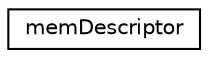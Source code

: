 digraph "Graphical Class Hierarchy"
{
 // LATEX_PDF_SIZE
  edge [fontname="Helvetica",fontsize="10",labelfontname="Helvetica",labelfontsize="10"];
  node [fontname="Helvetica",fontsize="10",shape=record];
  rankdir="LR";
  Node0 [label="memDescriptor",height=0.2,width=0.4,color="black", fillcolor="white", style="filled",URL="$structmemDescriptor.html",tooltip=" "];
}

